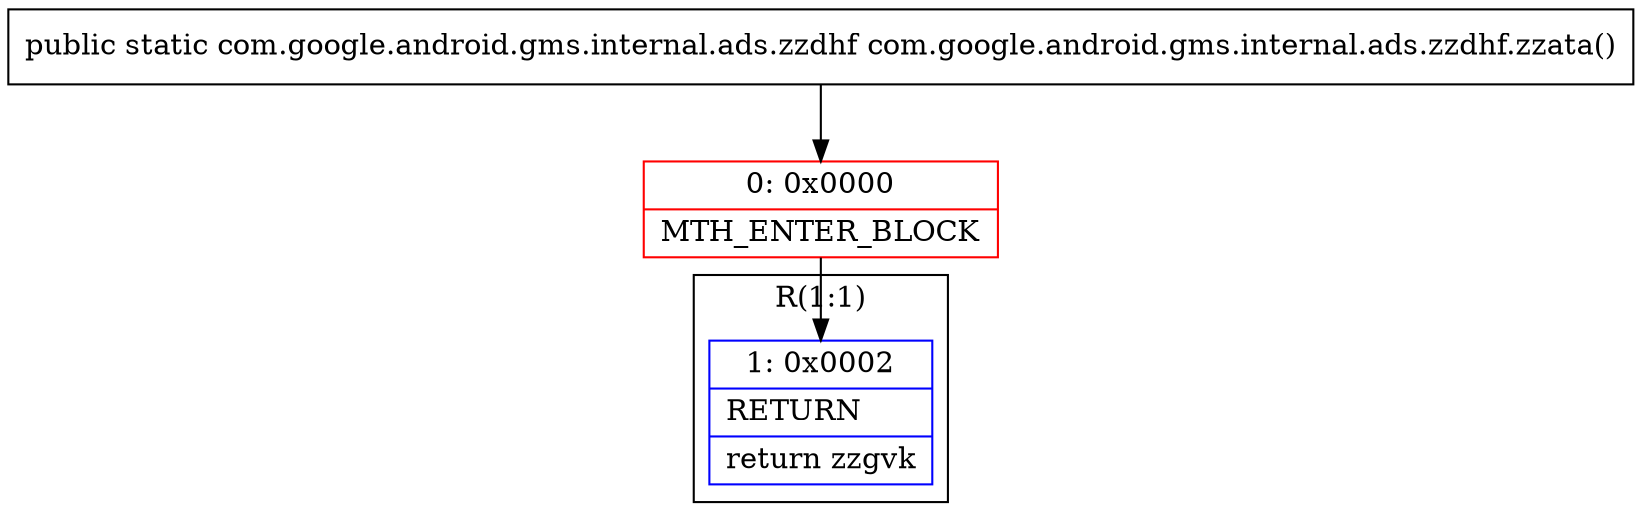 digraph "CFG forcom.google.android.gms.internal.ads.zzdhf.zzata()Lcom\/google\/android\/gms\/internal\/ads\/zzdhf;" {
subgraph cluster_Region_643882802 {
label = "R(1:1)";
node [shape=record,color=blue];
Node_1 [shape=record,label="{1\:\ 0x0002|RETURN\l|return zzgvk\l}"];
}
Node_0 [shape=record,color=red,label="{0\:\ 0x0000|MTH_ENTER_BLOCK\l}"];
MethodNode[shape=record,label="{public static com.google.android.gms.internal.ads.zzdhf com.google.android.gms.internal.ads.zzdhf.zzata() }"];
MethodNode -> Node_0;
Node_0 -> Node_1;
}

